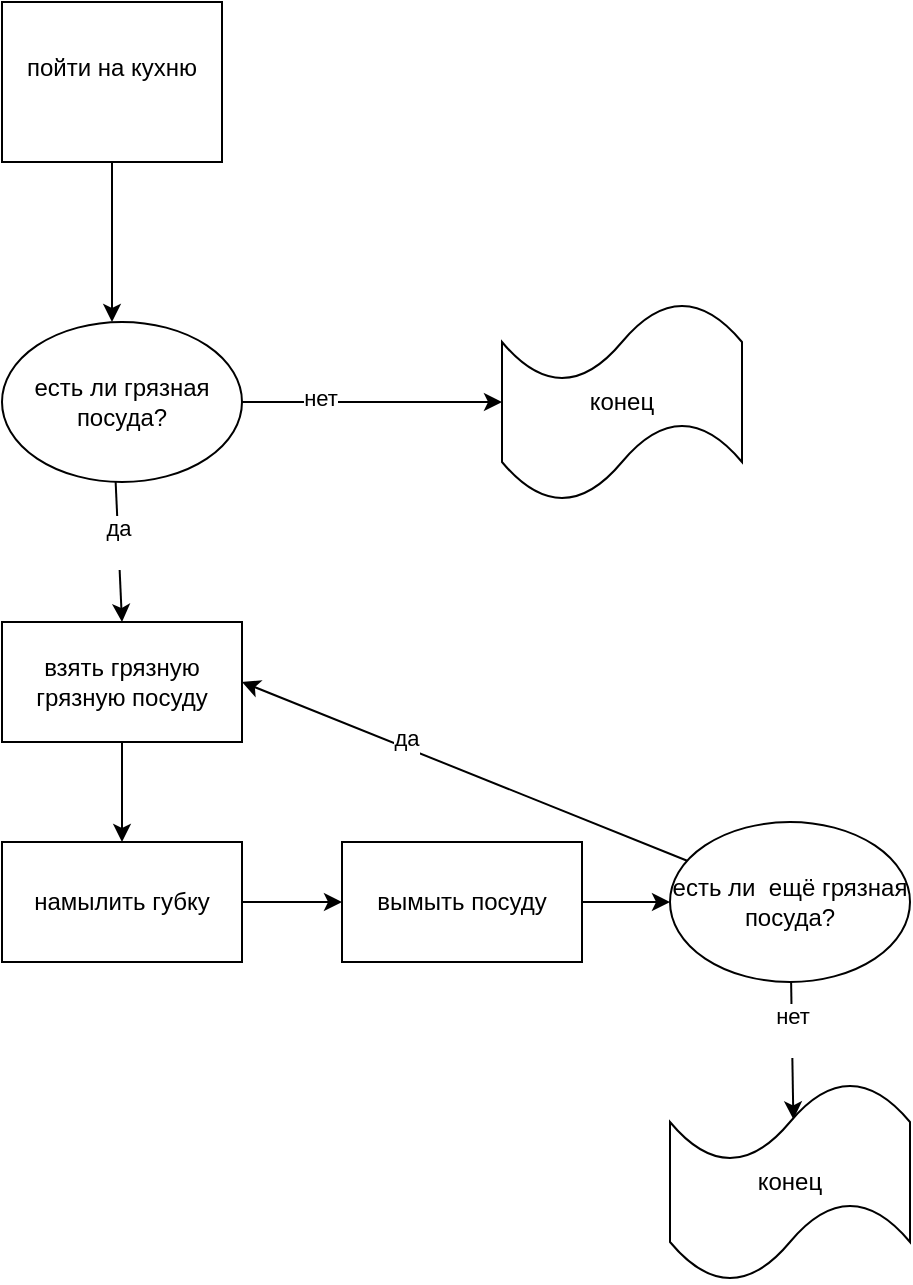 <mxfile>
    <diagram id="l2dlyXjXgdmITuxdOkmN" name="Page-1">
        <mxGraphModel dx="1438" dy="885" grid="1" gridSize="10" guides="1" tooltips="1" connect="1" arrows="1" fold="1" page="1" pageScale="1" pageWidth="827" pageHeight="1169" math="0" shadow="0">
            <root>
                <mxCell id="0"/>
                <mxCell id="1" parent="0"/>
                <mxCell id="55" style="edgeStyle=none;html=1;entryX=0.5;entryY=0;entryDx=0;entryDy=0;" edge="1" parent="1" source="53">
                    <mxGeometry relative="1" as="geometry">
                        <mxPoint x="135" y="280" as="targetPoint"/>
                    </mxGeometry>
                </mxCell>
                <mxCell id="53" value="пойти на кухню&lt;div&gt;&lt;br&gt;&lt;/div&gt;" style="rounded=0;whiteSpace=wrap;html=1;" vertex="1" parent="1">
                    <mxGeometry x="80" y="120" width="110" height="80" as="geometry"/>
                </mxCell>
                <mxCell id="62" style="edgeStyle=none;html=1;entryX=0.5;entryY=0;entryDx=0;entryDy=0;" edge="1" parent="1" target="61">
                    <mxGeometry relative="1" as="geometry">
                        <mxPoint x="136.818" y="360" as="sourcePoint"/>
                    </mxGeometry>
                </mxCell>
                <mxCell id="65" value="да&lt;div&gt;&lt;br&gt;&lt;/div&gt;" style="edgeLabel;html=1;align=center;verticalAlign=middle;resizable=0;points=[];" vertex="1" connectable="0" parent="62">
                    <mxGeometry x="-0.139" relative="1" as="geometry">
                        <mxPoint as="offset"/>
                    </mxGeometry>
                </mxCell>
                <mxCell id="57" style="edgeStyle=none;html=1;" edge="1" parent="1">
                    <mxGeometry relative="1" as="geometry">
                        <mxPoint x="190" y="320" as="sourcePoint"/>
                        <mxPoint x="330" y="320" as="targetPoint"/>
                        <Array as="points">
                            <mxPoint x="250" y="320"/>
                        </Array>
                    </mxGeometry>
                </mxCell>
                <mxCell id="58" value="нет" style="edgeLabel;html=1;align=center;verticalAlign=middle;resizable=0;points=[];" vertex="1" connectable="0" parent="57">
                    <mxGeometry x="-0.298" y="2" relative="1" as="geometry">
                        <mxPoint as="offset"/>
                    </mxGeometry>
                </mxCell>
                <mxCell id="60" value="конец" style="shape=tape;whiteSpace=wrap;html=1;" vertex="1" parent="1">
                    <mxGeometry x="330" y="270" width="120" height="100" as="geometry"/>
                </mxCell>
                <mxCell id="64" style="edgeStyle=none;html=1;" edge="1" parent="1" source="61" target="63">
                    <mxGeometry relative="1" as="geometry"/>
                </mxCell>
                <mxCell id="61" value="взять грязную грязную посуду" style="rounded=0;whiteSpace=wrap;html=1;" vertex="1" parent="1">
                    <mxGeometry x="80" y="430" width="120" height="60" as="geometry"/>
                </mxCell>
                <mxCell id="67" style="edgeStyle=none;html=1;entryX=0;entryY=0.5;entryDx=0;entryDy=0;" edge="1" parent="1" source="63" target="66">
                    <mxGeometry relative="1" as="geometry"/>
                </mxCell>
                <mxCell id="63" value="намылить губку" style="rounded=0;whiteSpace=wrap;html=1;" vertex="1" parent="1">
                    <mxGeometry x="80" y="540" width="120" height="60" as="geometry"/>
                </mxCell>
                <mxCell id="69" style="edgeStyle=none;html=1;" edge="1" parent="1" source="66">
                    <mxGeometry relative="1" as="geometry">
                        <mxPoint x="414" y="570" as="targetPoint"/>
                    </mxGeometry>
                </mxCell>
                <mxCell id="66" value="вымыть посуду" style="rounded=0;whiteSpace=wrap;html=1;" vertex="1" parent="1">
                    <mxGeometry x="250" y="540" width="120" height="60" as="geometry"/>
                </mxCell>
                <mxCell id="70" value="&lt;span style=&quot;color: rgb(0, 0, 0);&quot;&gt;есть ли&amp;nbsp; ещё грязная посуда?&lt;/span&gt;" style="ellipse;whiteSpace=wrap;html=1;" vertex="1" parent="1">
                    <mxGeometry x="414" y="530" width="120" height="80" as="geometry"/>
                </mxCell>
                <mxCell id="71" value="&lt;span style=&quot;color: rgb(0, 0, 0);&quot;&gt;есть ли грязная посуда?&lt;/span&gt;" style="ellipse;whiteSpace=wrap;html=1;" vertex="1" parent="1">
                    <mxGeometry x="80" y="280" width="120" height="80" as="geometry"/>
                </mxCell>
                <mxCell id="72" value="конец" style="shape=tape;whiteSpace=wrap;html=1;" vertex="1" parent="1">
                    <mxGeometry x="414" y="660" width="120" height="100" as="geometry"/>
                </mxCell>
                <mxCell id="73" style="edgeStyle=none;html=1;entryX=0.514;entryY=0.187;entryDx=0;entryDy=0;entryPerimeter=0;" edge="1" parent="1" source="70" target="72">
                    <mxGeometry relative="1" as="geometry"/>
                </mxCell>
                <mxCell id="74" value="нет&lt;div&gt;&lt;br&gt;&lt;/div&gt;" style="edgeLabel;html=1;align=center;verticalAlign=middle;resizable=0;points=[];" vertex="1" connectable="0" parent="73">
                    <mxGeometry x="-0.297" relative="1" as="geometry">
                        <mxPoint as="offset"/>
                    </mxGeometry>
                </mxCell>
                <mxCell id="76" style="edgeStyle=none;html=1;entryX=1;entryY=0.5;entryDx=0;entryDy=0;" edge="1" parent="1" source="70" target="61">
                    <mxGeometry relative="1" as="geometry">
                        <mxPoint x="580" y="570" as="targetPoint"/>
                    </mxGeometry>
                </mxCell>
                <mxCell id="77" value="да&lt;div&gt;&lt;br&gt;&lt;/div&gt;" style="edgeLabel;html=1;align=center;verticalAlign=middle;resizable=0;points=[];" vertex="1" connectable="0" parent="76">
                    <mxGeometry x="0.257" y="2" relative="1" as="geometry">
                        <mxPoint as="offset"/>
                    </mxGeometry>
                </mxCell>
            </root>
        </mxGraphModel>
    </diagram>
</mxfile>
